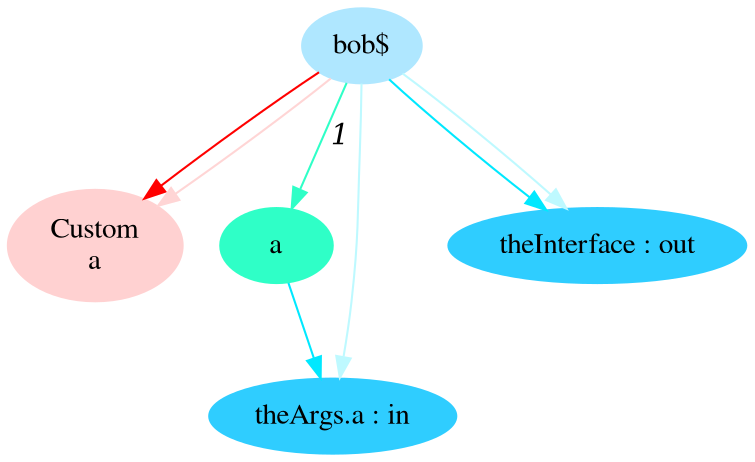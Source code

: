 digraph g{node_680 [shape="ellipse", style="filled", color="#ffd1d1", fontname="Times", label="Custom
a" ]
node_671 [shape="ellipse", style="filled", color="#afe7ff", fontname="Times", label="bob$" ]
node_672 [shape="ellipse", style="filled", color="#2fffc7", fontname="Times", label="a" ]
node_673 [shape="ellipse", style="filled", color="#2fcdff", fontname="Times", label="theArgs.a : in" ]
node_677 [shape="ellipse", style="filled", color="#2fcdff", fontname="Times", label="theInterface : out" ]
node_671 -> node_680 [dir=forward, arrowHead=normal, fontname="Times-Italic", arrowsize=1, color="#ff0000", label="",  headlabel="", taillabel="" ]
node_671 -> node_680 [dir=forward, arrowHead=normal, fontname="Times-Italic", arrowsize=1, color="#ffd5d5", label="",  headlabel="", taillabel="" ]
node_671 -> node_672 [dir=forward, arrowHead=normal, fontname="Times-Italic", arrowsize=1, color="#2fffc7", label="1",  headlabel="", taillabel="" ]
node_672 -> node_673 [dir=forward, arrowHead=normal, fontname="Times-Italic", arrowsize=1, color="#00e8ff", label="",  headlabel="", taillabel="" ]
node_671 -> node_677 [dir=forward, arrowHead=normal, fontname="Times-Italic", arrowsize=1, color="#00e8ff", label="",  headlabel="", taillabel="" ]
node_671 -> node_673 [dir=forward, arrowHead=normal, fontname="Times-Italic", arrowsize=1, color="#bef9ff", label="",  headlabel="", taillabel="" ]
node_671 -> node_677 [dir=forward, arrowHead=normal, fontname="Times-Italic", arrowsize=1, color="#bef9ff", label="",  headlabel="", taillabel="" ]
}